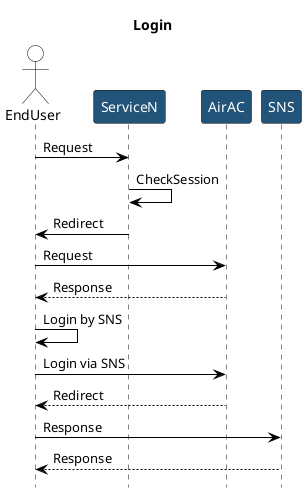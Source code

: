 @startuml

skinparam sequence {
  ArrowColor #000000
  LifeLineBorderColor #000000
  LifeLineBackgroundColor #1695a3
  ActorBorderColor #000000
  ActorBackgroundColor #ffffff
  ParticipantBorderColor #000000
  ParticipantBackgroundColor #225378
  ParticipantFontColor #ffffff
}
skinparam shadowing false
hide footbox

title Login

actor EndUser
participant ServiceN
participant AirAC
participant SNS

EndUser -> ServiceN: Request
ServiceN -> ServiceN: CheckSession
ServiceN -> EndUser: Redirect
EndUser -> AirAC: Request
EndUser <-- AirAC: Response
EndUser -> EndUser: Login by SNS
EndUser -> AirAC: Login via SNS
EndUser <-- AirAC: Redirect
EndUser -> SNS: Response
EndUser <-- SNS: Response

@enduml
